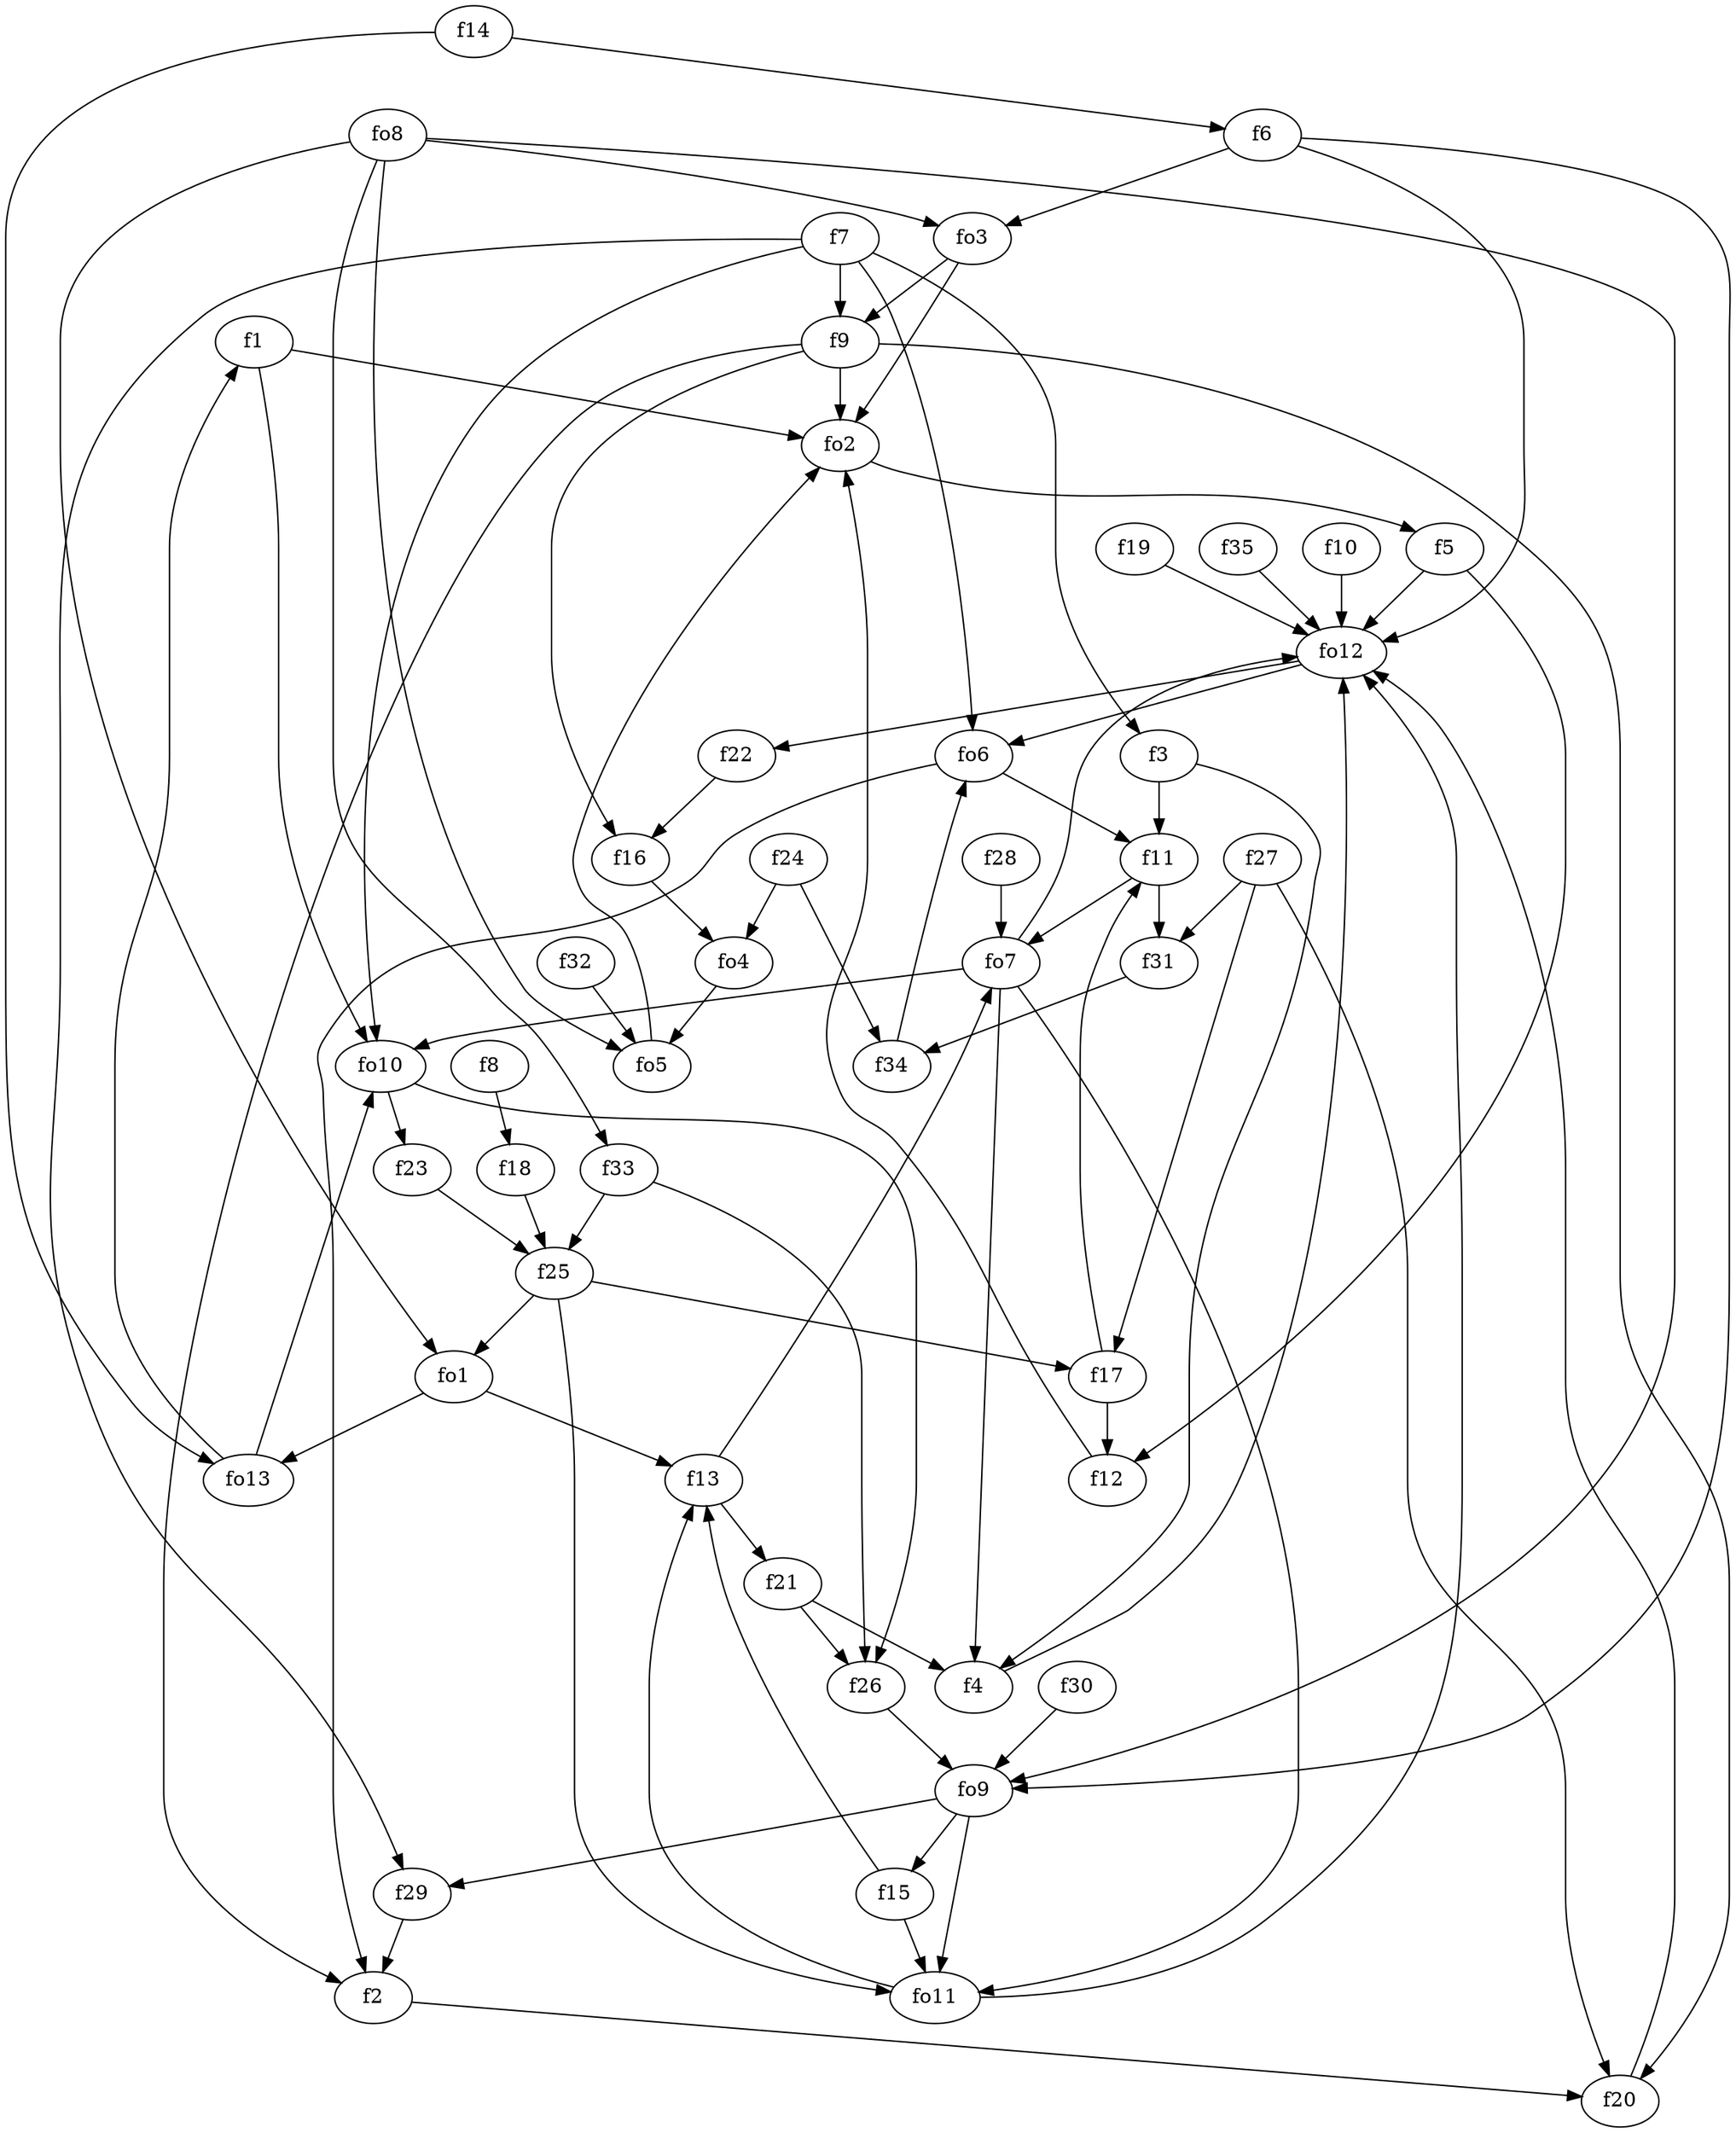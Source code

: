 strict digraph  {
f1;
f2;
f3;
f4;
f5;
f6;
f7;
f8;
f9;
f10;
f11;
f12;
f13;
f14;
f15;
f16;
f17;
f18;
f19;
f20;
f21;
f22;
f23;
f24;
f25;
f26;
f27;
f28;
f29;
f30;
f31;
f32;
f33;
f34;
f35;
fo1;
fo2;
fo3;
fo4;
fo5;
fo6;
fo7;
fo8;
fo9;
fo10;
fo11;
fo12;
fo13;
f1 -> fo10  [weight=2];
f1 -> fo2  [weight=2];
f2 -> f20  [weight=2];
f3 -> f4  [weight=2];
f3 -> f11  [weight=2];
f4 -> fo12  [weight=2];
f5 -> fo12  [weight=2];
f5 -> f12  [weight=2];
f6 -> fo3  [weight=2];
f6 -> fo9  [weight=2];
f6 -> fo12  [weight=2];
f7 -> fo10  [weight=2];
f7 -> f3  [weight=2];
f7 -> f9  [weight=2];
f7 -> fo6  [weight=2];
f7 -> f29  [weight=2];
f8 -> f18  [weight=2];
f9 -> fo2  [weight=2];
f9 -> f16  [weight=2];
f9 -> f20  [weight=2];
f9 -> f2  [weight=2];
f10 -> fo12  [weight=2];
f11 -> f31  [weight=2];
f11 -> fo7  [weight=2];
f12 -> fo2  [weight=2];
f13 -> f21  [weight=2];
f13 -> fo7  [weight=2];
f14 -> fo13  [weight=2];
f14 -> f6  [weight=2];
f15 -> fo11  [weight=2];
f15 -> f13  [weight=2];
f16 -> fo4  [weight=2];
f17 -> f11  [weight=2];
f17 -> f12  [weight=2];
f18 -> f25  [weight=2];
f19 -> fo12  [weight=2];
f20 -> fo12  [weight=2];
f21 -> f26  [weight=2];
f21 -> f4  [weight=2];
f22 -> f16  [weight=2];
f23 -> f25  [weight=2];
f24 -> fo4  [weight=2];
f24 -> f34  [weight=2];
f25 -> fo11  [weight=2];
f25 -> fo1  [weight=2];
f25 -> f17  [weight=2];
f26 -> fo9  [weight=2];
f27 -> f31  [weight=2];
f27 -> f20  [weight=2];
f27 -> f17  [weight=2];
f28 -> fo7  [weight=2];
f29 -> f2  [weight=2];
f30 -> fo9  [weight=2];
f31 -> f34  [weight=2];
f32 -> fo5  [weight=2];
f33 -> f26  [weight=2];
f33 -> f25  [weight=2];
f34 -> fo6  [weight=2];
f35 -> fo12  [weight=2];
fo1 -> fo13  [weight=2];
fo1 -> f13  [weight=2];
fo2 -> f5  [weight=2];
fo3 -> f9  [weight=2];
fo3 -> fo2  [weight=2];
fo4 -> fo5  [weight=2];
fo5 -> fo2  [weight=2];
fo6 -> f11  [weight=2];
fo6 -> f2  [weight=2];
fo7 -> f4  [weight=2];
fo7 -> fo11  [weight=2];
fo7 -> fo10  [weight=2];
fo7 -> fo12  [weight=2];
fo8 -> fo5  [weight=2];
fo8 -> fo9  [weight=2];
fo8 -> fo3  [weight=2];
fo8 -> f33  [weight=2];
fo8 -> fo1  [weight=2];
fo9 -> fo11  [weight=2];
fo9 -> f15  [weight=2];
fo9 -> f29  [weight=2];
fo10 -> f23  [weight=2];
fo10 -> f26  [weight=2];
fo11 -> fo12  [weight=2];
fo11 -> f13  [weight=2];
fo12 -> f22  [weight=2];
fo12 -> fo6  [weight=2];
fo13 -> fo10  [weight=2];
fo13 -> f1  [weight=2];
}

